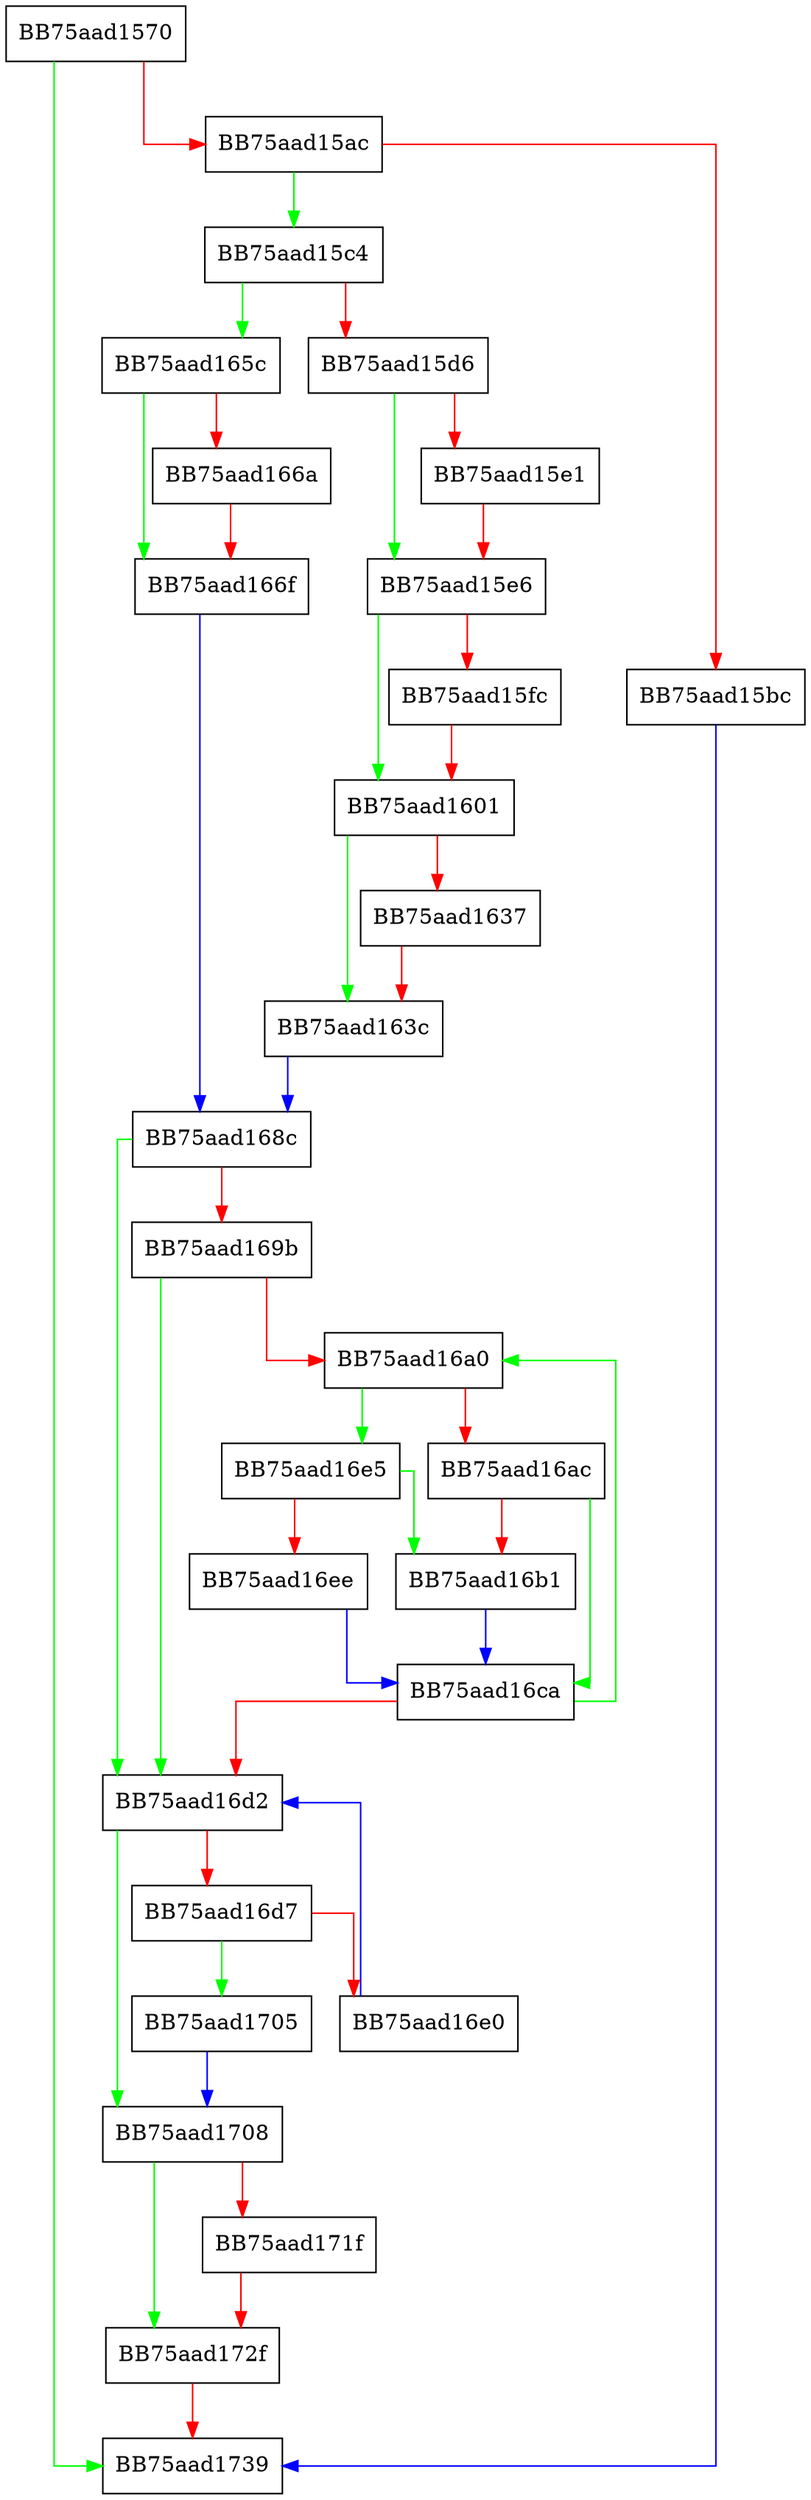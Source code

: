 digraph flush_exe {
  node [shape="box"];
  graph [splines=ortho];
  BB75aad1570 -> BB75aad1739 [color="green"];
  BB75aad1570 -> BB75aad15ac [color="red"];
  BB75aad15ac -> BB75aad15c4 [color="green"];
  BB75aad15ac -> BB75aad15bc [color="red"];
  BB75aad15bc -> BB75aad1739 [color="blue"];
  BB75aad15c4 -> BB75aad165c [color="green"];
  BB75aad15c4 -> BB75aad15d6 [color="red"];
  BB75aad15d6 -> BB75aad15e6 [color="green"];
  BB75aad15d6 -> BB75aad15e1 [color="red"];
  BB75aad15e1 -> BB75aad15e6 [color="red"];
  BB75aad15e6 -> BB75aad1601 [color="green"];
  BB75aad15e6 -> BB75aad15fc [color="red"];
  BB75aad15fc -> BB75aad1601 [color="red"];
  BB75aad1601 -> BB75aad163c [color="green"];
  BB75aad1601 -> BB75aad1637 [color="red"];
  BB75aad1637 -> BB75aad163c [color="red"];
  BB75aad163c -> BB75aad168c [color="blue"];
  BB75aad165c -> BB75aad166f [color="green"];
  BB75aad165c -> BB75aad166a [color="red"];
  BB75aad166a -> BB75aad166f [color="red"];
  BB75aad166f -> BB75aad168c [color="blue"];
  BB75aad168c -> BB75aad16d2 [color="green"];
  BB75aad168c -> BB75aad169b [color="red"];
  BB75aad169b -> BB75aad16d2 [color="green"];
  BB75aad169b -> BB75aad16a0 [color="red"];
  BB75aad16a0 -> BB75aad16e5 [color="green"];
  BB75aad16a0 -> BB75aad16ac [color="red"];
  BB75aad16ac -> BB75aad16ca [color="green"];
  BB75aad16ac -> BB75aad16b1 [color="red"];
  BB75aad16b1 -> BB75aad16ca [color="blue"];
  BB75aad16ca -> BB75aad16a0 [color="green"];
  BB75aad16ca -> BB75aad16d2 [color="red"];
  BB75aad16d2 -> BB75aad1708 [color="green"];
  BB75aad16d2 -> BB75aad16d7 [color="red"];
  BB75aad16d7 -> BB75aad1705 [color="green"];
  BB75aad16d7 -> BB75aad16e0 [color="red"];
  BB75aad16e0 -> BB75aad16d2 [color="blue"];
  BB75aad16e5 -> BB75aad16b1 [color="green"];
  BB75aad16e5 -> BB75aad16ee [color="red"];
  BB75aad16ee -> BB75aad16ca [color="blue"];
  BB75aad1705 -> BB75aad1708 [color="blue"];
  BB75aad1708 -> BB75aad172f [color="green"];
  BB75aad1708 -> BB75aad171f [color="red"];
  BB75aad171f -> BB75aad172f [color="red"];
  BB75aad172f -> BB75aad1739 [color="red"];
}